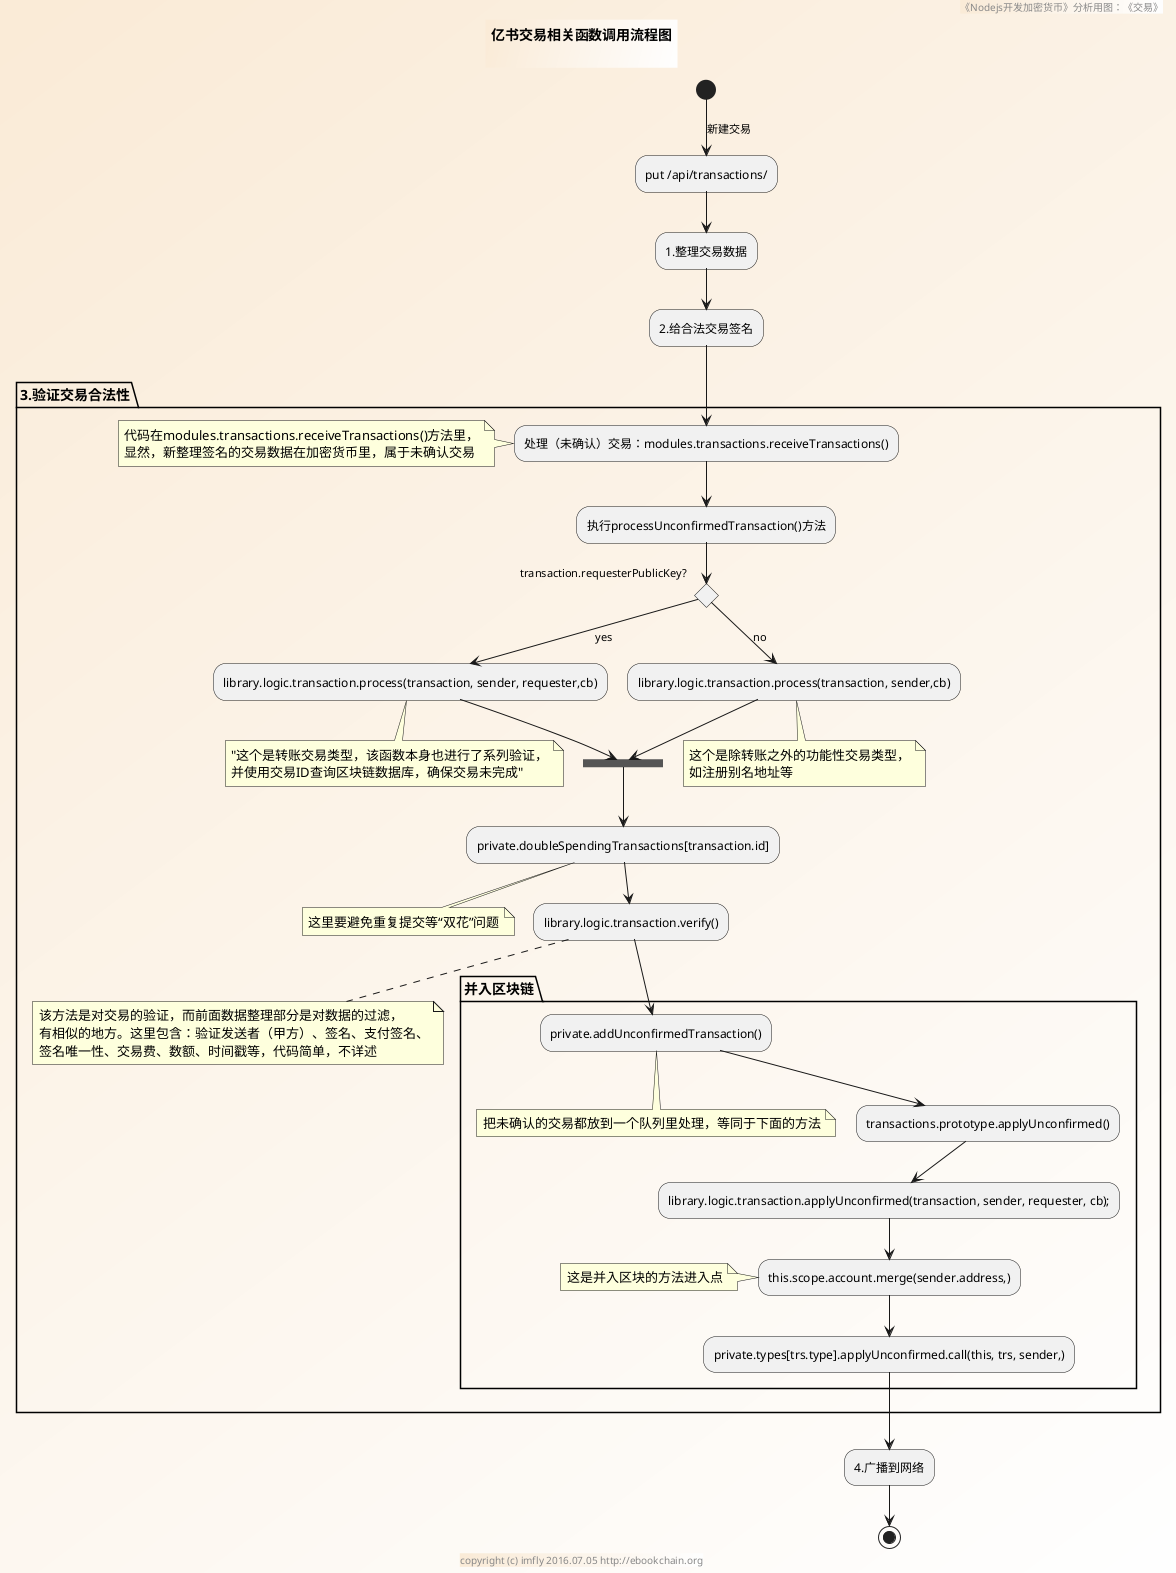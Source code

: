@startuml ../../../styles/images/modules/transactions/verifyTransaction-activity.png
skinparam BorderColor #blue\9932CC
skinparam backgroundcolor AntiqueWhite/white

title
亿书交易相关函数调用流程图

end title

footer copyright (c) imfly 2016.07.05 http://ebookchain.org
header 《Nodejs开发加密货币》分析用图：《交易》

' shared.addTransactions()代码逻辑

(*)--> [新建交易] "put /api/transactions/"

--> "1.整理交易数据"
--> "2.给合法交易签名"

' modules.transactions.receiveTransactions()逻辑
partition "3.验证交易合法性" {
  --> "处理（未确认）交易：modules.transactions.receiveTransactions()" as receiveTransactions
  note left
  代码在modules.transactions.receiveTransactions()方法里，
  显然，新整理签名的交易数据在加密货币里，属于未确认交易
  end note

  --> "执行processUnconfirmedTransaction()方法"
  if transaction.requesterPublicKey? then
    --> [yes] library.logic.transaction.process(transaction, sender, requester,cb)
    note bottom
    "这个是转账交易类型，该函数本身也进行了系列验证，
    并使用交易ID查询区块链数据库，确保交易未完成"
    end note

    --> ==verify==
  else
    --> [no] library.logic.transaction.process(transaction, sender,cb)
    note bottom
    这个是除转账之外的功能性交易类型，
    如注册别名地址等
    end note

    --> ==verify==
  endif

  --> private.doubleSpendingTransactions[transaction.id]
  note bottom
  这里要避免重复提交等“双花”问题
  end note

  --> library.logic.transaction.verify()
  note bottom
  该方法是对交易的验证，而前面数据整理部分是对数据的过滤，
  有相似的地方。这里包含：验证发送者（甲方）、签名、支付签名、
  签名唯一性、交易费、数额、时间戳等，代码简单，不详述
  end note

  partition "并入区块链" {
    --> private.addUnconfirmedTransaction()
    note bottom
    把未确认的交易都放到一个队列里处理，等同于下面的方法
    end note

    --> transactions.prototype.applyUnconfirmed()
    --> library.logic.transaction.applyUnconfirmed(transaction, sender, requester, cb);
    --> this.scope.account.merge(sender.address,)
    note left: 这是并入区块的方法进入点
    --> private.types[trs.type].applyUnconfirmed.call(this, trs, sender,)
  }
}

--> "4.广播到网络"

--> (*)
@enduml
